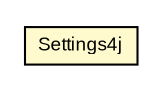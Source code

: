 #!/usr/local/bin/dot
#
# Class diagram 
# Generated by UmlGraph version 4.6 (http://www.spinellis.gr/sw/umlgraph)
#

digraph G {
	edge [fontname="arial",fontsize=10,labelfontname="arial",labelfontsize=10];
	node [fontname="arial",fontsize=10,shape=plaintext];
	// org.settings4j.Settings4j
	c1895 [label=<<table border="0" cellborder="1" cellspacing="0" cellpadding="2" port="p" bgcolor="lemonChiffon" href="./Settings4j.html">
		<tr><td><table border="0" cellspacing="0" cellpadding="1">
			<tr><td> Settings4j </td></tr>
		</table></td></tr>
		</table>>, fontname="arial", fontcolor="black", fontsize=9.0];
}


